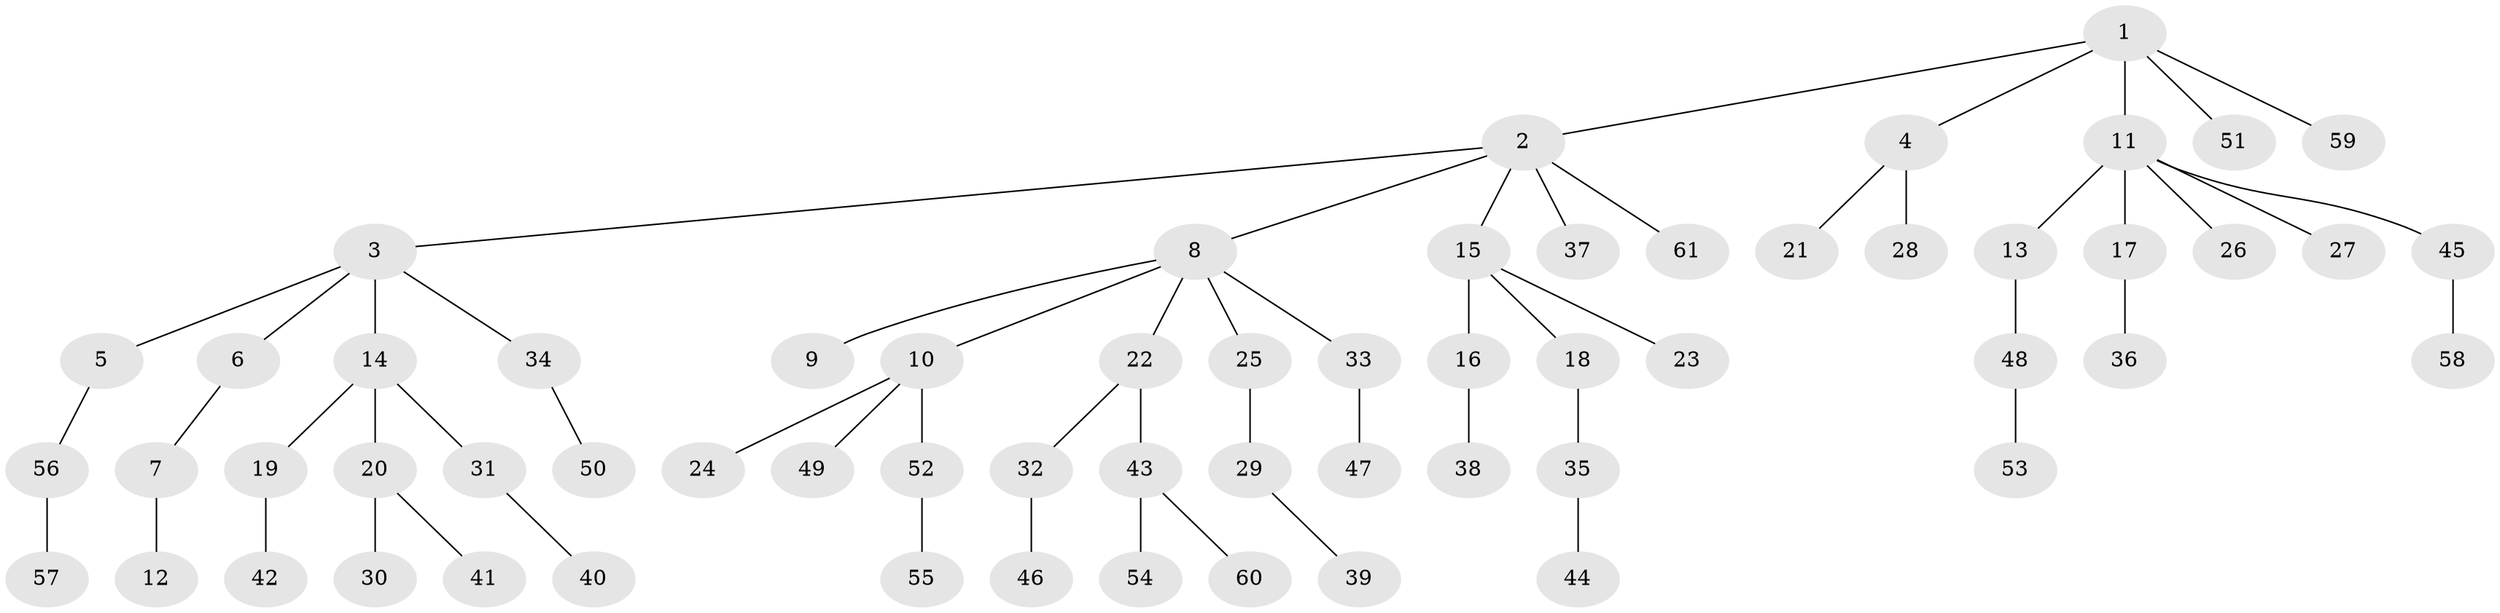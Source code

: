// Generated by graph-tools (version 1.1) at 2025/11/02/27/25 16:11:28]
// undirected, 61 vertices, 60 edges
graph export_dot {
graph [start="1"]
  node [color=gray90,style=filled];
  1;
  2;
  3;
  4;
  5;
  6;
  7;
  8;
  9;
  10;
  11;
  12;
  13;
  14;
  15;
  16;
  17;
  18;
  19;
  20;
  21;
  22;
  23;
  24;
  25;
  26;
  27;
  28;
  29;
  30;
  31;
  32;
  33;
  34;
  35;
  36;
  37;
  38;
  39;
  40;
  41;
  42;
  43;
  44;
  45;
  46;
  47;
  48;
  49;
  50;
  51;
  52;
  53;
  54;
  55;
  56;
  57;
  58;
  59;
  60;
  61;
  1 -- 2;
  1 -- 4;
  1 -- 11;
  1 -- 51;
  1 -- 59;
  2 -- 3;
  2 -- 8;
  2 -- 15;
  2 -- 37;
  2 -- 61;
  3 -- 5;
  3 -- 6;
  3 -- 14;
  3 -- 34;
  4 -- 21;
  4 -- 28;
  5 -- 56;
  6 -- 7;
  7 -- 12;
  8 -- 9;
  8 -- 10;
  8 -- 22;
  8 -- 25;
  8 -- 33;
  10 -- 24;
  10 -- 49;
  10 -- 52;
  11 -- 13;
  11 -- 17;
  11 -- 26;
  11 -- 27;
  11 -- 45;
  13 -- 48;
  14 -- 19;
  14 -- 20;
  14 -- 31;
  15 -- 16;
  15 -- 18;
  15 -- 23;
  16 -- 38;
  17 -- 36;
  18 -- 35;
  19 -- 42;
  20 -- 30;
  20 -- 41;
  22 -- 32;
  22 -- 43;
  25 -- 29;
  29 -- 39;
  31 -- 40;
  32 -- 46;
  33 -- 47;
  34 -- 50;
  35 -- 44;
  43 -- 54;
  43 -- 60;
  45 -- 58;
  48 -- 53;
  52 -- 55;
  56 -- 57;
}
